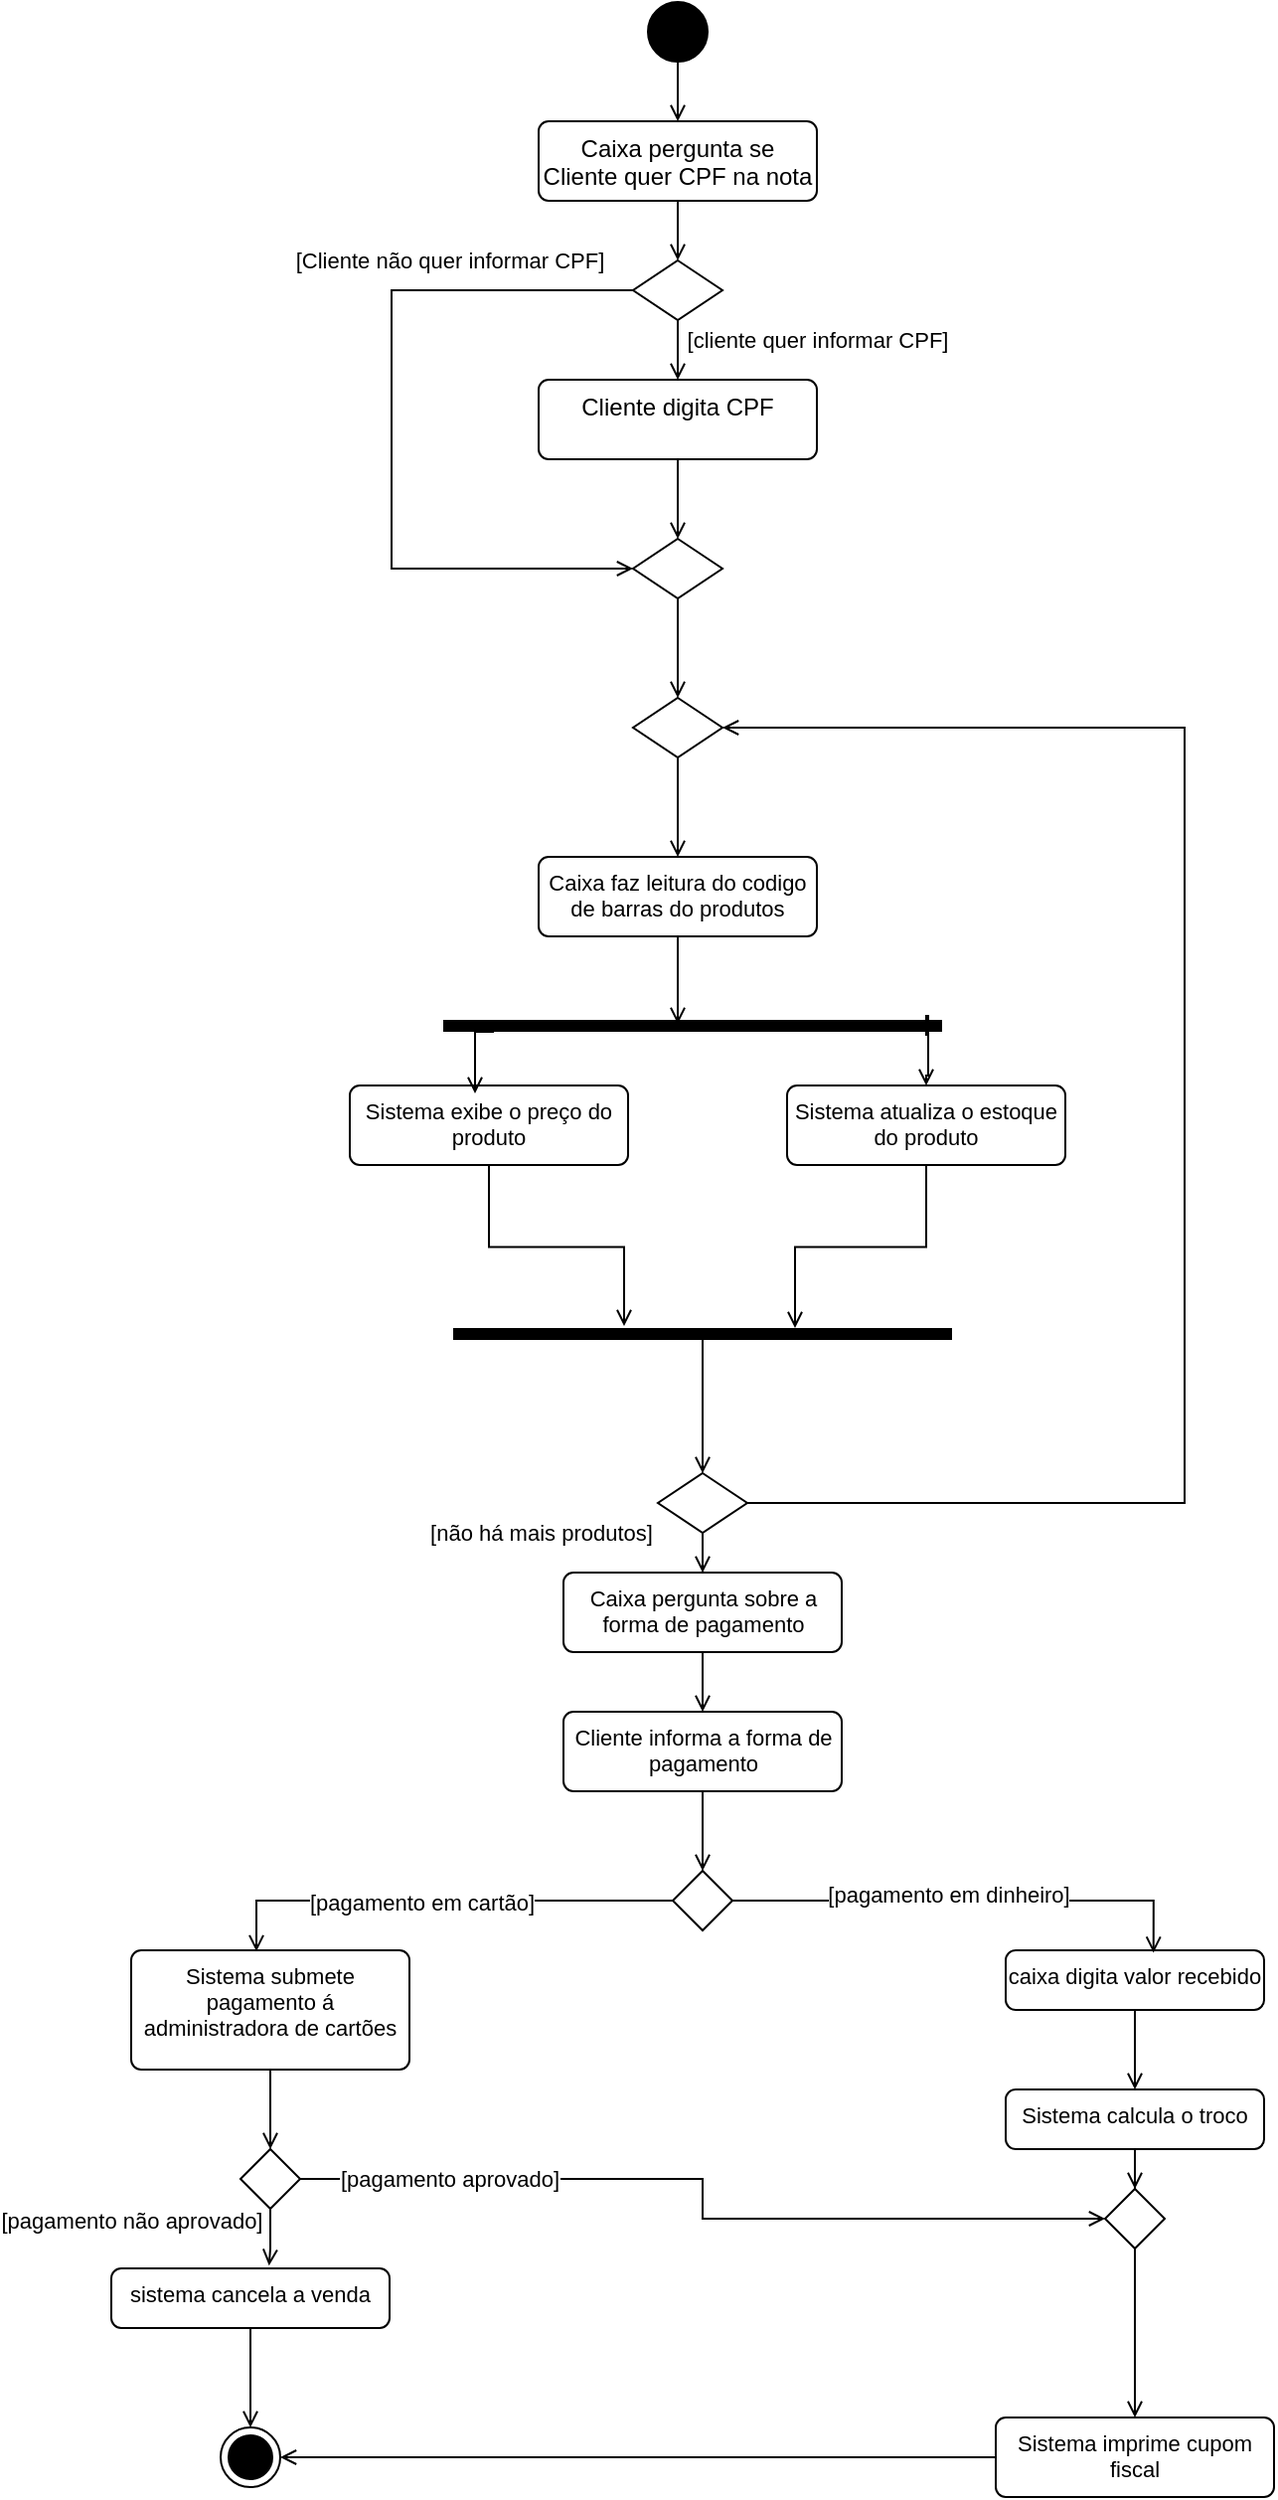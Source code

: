 <mxfile version="27.0.6">
  <diagram name="Página-1" id="S6ZorTpsyPrc2-9urVvb">
    <mxGraphModel dx="739" dy="634" grid="1" gridSize="10" guides="1" tooltips="1" connect="1" arrows="1" fold="1" page="1" pageScale="1" pageWidth="827" pageHeight="1169" math="0" shadow="0">
      <root>
        <mxCell id="0" />
        <mxCell id="1" parent="0" />
        <mxCell id="OH_JTZmOgvnirMDcrv2M-3" style="edgeStyle=orthogonalEdgeStyle;rounded=0;orthogonalLoop=1;jettySize=auto;html=1;entryX=0.5;entryY=0;entryDx=0;entryDy=0;endArrow=open;endFill=0;" edge="1" parent="1" source="OH_JTZmOgvnirMDcrv2M-1" target="OH_JTZmOgvnirMDcrv2M-2">
          <mxGeometry relative="1" as="geometry" />
        </mxCell>
        <mxCell id="OH_JTZmOgvnirMDcrv2M-1" value="" style="ellipse;fillColor=strokeColor;html=1;" vertex="1" parent="1">
          <mxGeometry x="370" width="30" height="30" as="geometry" />
        </mxCell>
        <mxCell id="OH_JTZmOgvnirMDcrv2M-6" style="edgeStyle=orthogonalEdgeStyle;shape=connector;rounded=0;orthogonalLoop=1;jettySize=auto;html=1;strokeColor=default;align=center;verticalAlign=middle;fontFamily=Helvetica;fontSize=11;fontColor=default;labelBackgroundColor=default;endArrow=open;endFill=0;" edge="1" parent="1" source="OH_JTZmOgvnirMDcrv2M-2" target="OH_JTZmOgvnirMDcrv2M-4">
          <mxGeometry relative="1" as="geometry" />
        </mxCell>
        <mxCell id="OH_JTZmOgvnirMDcrv2M-2" value="Caixa pergunta se Cliente quer CPF na nota" style="html=1;align=center;verticalAlign=top;rounded=1;absoluteArcSize=1;arcSize=10;dashed=0;whiteSpace=wrap;" vertex="1" parent="1">
          <mxGeometry x="315" y="60" width="140" height="40" as="geometry" />
        </mxCell>
        <mxCell id="OH_JTZmOgvnirMDcrv2M-9" style="edgeStyle=orthogonalEdgeStyle;shape=connector;rounded=0;orthogonalLoop=1;jettySize=auto;html=1;strokeColor=default;align=center;verticalAlign=middle;fontFamily=Helvetica;fontSize=11;fontColor=default;labelBackgroundColor=default;endArrow=open;endFill=0;" edge="1" parent="1" source="OH_JTZmOgvnirMDcrv2M-4" target="OH_JTZmOgvnirMDcrv2M-7">
          <mxGeometry relative="1" as="geometry" />
        </mxCell>
        <mxCell id="OH_JTZmOgvnirMDcrv2M-10" value="[cliente quer informar CPF]" style="edgeLabel;html=1;align=center;verticalAlign=middle;resizable=0;points=[];fontFamily=Helvetica;fontSize=11;fontColor=default;labelBackgroundColor=default;" vertex="1" connectable="0" parent="OH_JTZmOgvnirMDcrv2M-9">
          <mxGeometry x="-0.76" y="-1" relative="1" as="geometry">
            <mxPoint x="71" y="4" as="offset" />
          </mxGeometry>
        </mxCell>
        <mxCell id="OH_JTZmOgvnirMDcrv2M-11" style="edgeStyle=orthogonalEdgeStyle;shape=connector;rounded=0;orthogonalLoop=1;jettySize=auto;html=1;strokeColor=default;align=center;verticalAlign=middle;fontFamily=Helvetica;fontSize=11;fontColor=default;labelBackgroundColor=default;endArrow=open;endFill=0;entryX=0;entryY=0.5;entryDx=0;entryDy=0;" edge="1" parent="1" source="OH_JTZmOgvnirMDcrv2M-4" target="OH_JTZmOgvnirMDcrv2M-12">
          <mxGeometry relative="1" as="geometry">
            <mxPoint x="330" y="280" as="targetPoint" />
            <Array as="points">
              <mxPoint x="241" y="145" />
              <mxPoint x="241" y="285" />
            </Array>
          </mxGeometry>
        </mxCell>
        <mxCell id="OH_JTZmOgvnirMDcrv2M-14" value="[Cliente não quer informar CPF]" style="edgeLabel;html=1;align=center;verticalAlign=middle;resizable=0;points=[];fontFamily=Helvetica;fontSize=11;fontColor=default;labelBackgroundColor=default;" vertex="1" connectable="0" parent="OH_JTZmOgvnirMDcrv2M-11">
          <mxGeometry x="-0.679" y="-3" relative="1" as="geometry">
            <mxPoint x="-31" y="-12" as="offset" />
          </mxGeometry>
        </mxCell>
        <mxCell id="OH_JTZmOgvnirMDcrv2M-4" value="" style="rhombus;fontFamily=Helvetica;fontSize=11;fontColor=default;labelBackgroundColor=default;" vertex="1" parent="1">
          <mxGeometry x="362.5" y="130" width="45" height="30" as="geometry" />
        </mxCell>
        <mxCell id="OH_JTZmOgvnirMDcrv2M-13" style="edgeStyle=orthogonalEdgeStyle;shape=connector;rounded=0;orthogonalLoop=1;jettySize=auto;html=1;entryX=0.5;entryY=0;entryDx=0;entryDy=0;strokeColor=default;align=center;verticalAlign=middle;fontFamily=Helvetica;fontSize=11;fontColor=default;labelBackgroundColor=default;endArrow=open;endFill=0;" edge="1" parent="1" source="OH_JTZmOgvnirMDcrv2M-7" target="OH_JTZmOgvnirMDcrv2M-12">
          <mxGeometry relative="1" as="geometry" />
        </mxCell>
        <mxCell id="OH_JTZmOgvnirMDcrv2M-7" value="Cliente digita CPF" style="html=1;align=center;verticalAlign=top;rounded=1;absoluteArcSize=1;arcSize=10;dashed=0;whiteSpace=wrap;" vertex="1" parent="1">
          <mxGeometry x="315" y="190" width="140" height="40" as="geometry" />
        </mxCell>
        <mxCell id="OH_JTZmOgvnirMDcrv2M-17" style="edgeStyle=orthogonalEdgeStyle;shape=connector;rounded=0;orthogonalLoop=1;jettySize=auto;html=1;entryX=0.5;entryY=0;entryDx=0;entryDy=0;strokeColor=default;align=center;verticalAlign=middle;fontFamily=Helvetica;fontSize=11;fontColor=default;labelBackgroundColor=default;endArrow=open;endFill=0;" edge="1" parent="1" source="OH_JTZmOgvnirMDcrv2M-12" target="OH_JTZmOgvnirMDcrv2M-15">
          <mxGeometry relative="1" as="geometry" />
        </mxCell>
        <mxCell id="OH_JTZmOgvnirMDcrv2M-12" value="" style="rhombus;fontFamily=Helvetica;fontSize=11;fontColor=default;labelBackgroundColor=default;" vertex="1" parent="1">
          <mxGeometry x="362.5" y="270" width="45" height="30" as="geometry" />
        </mxCell>
        <mxCell id="OH_JTZmOgvnirMDcrv2M-18" style="edgeStyle=orthogonalEdgeStyle;shape=connector;rounded=0;orthogonalLoop=1;jettySize=auto;html=1;entryX=0.5;entryY=0;entryDx=0;entryDy=0;strokeColor=default;align=center;verticalAlign=middle;fontFamily=Helvetica;fontSize=11;fontColor=default;labelBackgroundColor=default;endArrow=open;endFill=0;" edge="1" parent="1" source="OH_JTZmOgvnirMDcrv2M-15" target="OH_JTZmOgvnirMDcrv2M-16">
          <mxGeometry relative="1" as="geometry" />
        </mxCell>
        <mxCell id="OH_JTZmOgvnirMDcrv2M-15" value="" style="rhombus;fontFamily=Helvetica;fontSize=11;fontColor=default;labelBackgroundColor=default;" vertex="1" parent="1">
          <mxGeometry x="362.5" y="350" width="45" height="30" as="geometry" />
        </mxCell>
        <mxCell id="OH_JTZmOgvnirMDcrv2M-16" value="Caixa faz leitura do codigo de barras do produtos" style="html=1;align=center;verticalAlign=top;rounded=1;absoluteArcSize=1;arcSize=10;dashed=0;whiteSpace=wrap;fontFamily=Helvetica;fontSize=11;fontColor=default;labelBackgroundColor=default;" vertex="1" parent="1">
          <mxGeometry x="315" y="430" width="140" height="40" as="geometry" />
        </mxCell>
        <mxCell id="OH_JTZmOgvnirMDcrv2M-25" style="edgeStyle=orthogonalEdgeStyle;shape=connector;rounded=0;orthogonalLoop=1;jettySize=auto;html=1;strokeColor=default;align=center;verticalAlign=middle;fontFamily=Helvetica;fontSize=11;fontColor=default;labelBackgroundColor=default;endArrow=open;endFill=0;" edge="1" parent="1" target="OH_JTZmOgvnirMDcrv2M-24">
          <mxGeometry relative="1" as="geometry">
            <mxPoint x="510" y="520" as="sourcePoint" />
            <Array as="points">
              <mxPoint x="510" y="510" />
              <mxPoint x="511" y="510" />
              <mxPoint x="511" y="540" />
              <mxPoint x="510" y="540" />
            </Array>
          </mxGeometry>
        </mxCell>
        <mxCell id="OH_JTZmOgvnirMDcrv2M-21" value="" style="html=1;points=[];perimeter=orthogonalPerimeter;fillColor=strokeColor;fontFamily=Helvetica;fontSize=11;fontColor=default;labelBackgroundColor=default;rotation=90;" vertex="1" parent="1">
          <mxGeometry x="390" y="390" width="5" height="250" as="geometry" />
        </mxCell>
        <mxCell id="OH_JTZmOgvnirMDcrv2M-22" value="Sistema exibe o preço do produto" style="html=1;align=center;verticalAlign=top;rounded=1;absoluteArcSize=1;arcSize=10;dashed=0;whiteSpace=wrap;fontFamily=Helvetica;fontSize=11;fontColor=default;labelBackgroundColor=default;" vertex="1" parent="1">
          <mxGeometry x="220" y="545" width="140" height="40" as="geometry" />
        </mxCell>
        <mxCell id="OH_JTZmOgvnirMDcrv2M-23" style="edgeStyle=orthogonalEdgeStyle;shape=connector;rounded=0;orthogonalLoop=1;jettySize=auto;html=1;entryX=0.45;entryY=0.1;entryDx=0;entryDy=0;entryPerimeter=0;strokeColor=default;align=center;verticalAlign=middle;fontFamily=Helvetica;fontSize=11;fontColor=default;labelBackgroundColor=default;endArrow=open;endFill=0;exitX=1.1;exitY=0.9;exitDx=0;exitDy=0;exitPerimeter=0;" edge="1" parent="1" source="OH_JTZmOgvnirMDcrv2M-21" target="OH_JTZmOgvnirMDcrv2M-22">
          <mxGeometry relative="1" as="geometry" />
        </mxCell>
        <mxCell id="OH_JTZmOgvnirMDcrv2M-24" value="Sistema atualiza o estoque do produto" style="html=1;align=center;verticalAlign=top;rounded=1;absoluteArcSize=1;arcSize=10;dashed=0;whiteSpace=wrap;fontFamily=Helvetica;fontSize=11;fontColor=default;labelBackgroundColor=default;" vertex="1" parent="1">
          <mxGeometry x="440" y="545" width="140" height="40" as="geometry" />
        </mxCell>
        <mxCell id="OH_JTZmOgvnirMDcrv2M-28" style="edgeStyle=orthogonalEdgeStyle;shape=connector;rounded=0;orthogonalLoop=1;jettySize=auto;html=1;entryX=0.3;entryY=0.53;entryDx=0;entryDy=0;entryPerimeter=0;strokeColor=default;align=center;verticalAlign=middle;fontFamily=Helvetica;fontSize=11;fontColor=default;labelBackgroundColor=default;endArrow=open;endFill=0;" edge="1" parent="1" source="OH_JTZmOgvnirMDcrv2M-16" target="OH_JTZmOgvnirMDcrv2M-21">
          <mxGeometry relative="1" as="geometry" />
        </mxCell>
        <mxCell id="OH_JTZmOgvnirMDcrv2M-34" style="edgeStyle=orthogonalEdgeStyle;shape=connector;rounded=0;orthogonalLoop=1;jettySize=auto;html=1;entryX=0.5;entryY=0;entryDx=0;entryDy=0;strokeColor=default;align=center;verticalAlign=middle;fontFamily=Helvetica;fontSize=11;fontColor=default;labelBackgroundColor=default;endArrow=open;endFill=0;" edge="1" parent="1" source="OH_JTZmOgvnirMDcrv2M-29" target="OH_JTZmOgvnirMDcrv2M-32">
          <mxGeometry relative="1" as="geometry" />
        </mxCell>
        <mxCell id="OH_JTZmOgvnirMDcrv2M-29" value="" style="html=1;points=[];perimeter=orthogonalPerimeter;fillColor=strokeColor;fontFamily=Helvetica;fontSize=11;fontColor=default;labelBackgroundColor=default;rotation=90;" vertex="1" parent="1">
          <mxGeometry x="395" y="545" width="5" height="250" as="geometry" />
        </mxCell>
        <mxCell id="OH_JTZmOgvnirMDcrv2M-30" style="edgeStyle=orthogonalEdgeStyle;shape=connector;rounded=0;orthogonalLoop=1;jettySize=auto;html=1;entryX=-0.1;entryY=0.314;entryDx=0;entryDy=0;entryPerimeter=0;strokeColor=default;align=center;verticalAlign=middle;fontFamily=Helvetica;fontSize=11;fontColor=default;labelBackgroundColor=default;endArrow=open;endFill=0;" edge="1" parent="1" source="OH_JTZmOgvnirMDcrv2M-24" target="OH_JTZmOgvnirMDcrv2M-29">
          <mxGeometry relative="1" as="geometry" />
        </mxCell>
        <mxCell id="OH_JTZmOgvnirMDcrv2M-31" style="edgeStyle=orthogonalEdgeStyle;shape=connector;rounded=0;orthogonalLoop=1;jettySize=auto;html=1;entryX=-0.3;entryY=0.658;entryDx=0;entryDy=0;entryPerimeter=0;strokeColor=default;align=center;verticalAlign=middle;fontFamily=Helvetica;fontSize=11;fontColor=default;labelBackgroundColor=default;endArrow=open;endFill=0;" edge="1" parent="1" source="OH_JTZmOgvnirMDcrv2M-22" target="OH_JTZmOgvnirMDcrv2M-29">
          <mxGeometry relative="1" as="geometry" />
        </mxCell>
        <mxCell id="OH_JTZmOgvnirMDcrv2M-35" style="edgeStyle=orthogonalEdgeStyle;shape=connector;rounded=0;orthogonalLoop=1;jettySize=auto;html=1;entryX=1;entryY=0.5;entryDx=0;entryDy=0;strokeColor=default;align=center;verticalAlign=middle;fontFamily=Helvetica;fontSize=11;fontColor=default;labelBackgroundColor=default;endArrow=open;endFill=0;" edge="1" parent="1" source="OH_JTZmOgvnirMDcrv2M-32" target="OH_JTZmOgvnirMDcrv2M-15">
          <mxGeometry relative="1" as="geometry">
            <Array as="points">
              <mxPoint x="640" y="755" />
              <mxPoint x="640" y="365" />
            </Array>
          </mxGeometry>
        </mxCell>
        <mxCell id="OH_JTZmOgvnirMDcrv2M-37" value="" style="edgeStyle=orthogonalEdgeStyle;shape=connector;rounded=0;orthogonalLoop=1;jettySize=auto;html=1;strokeColor=default;align=center;verticalAlign=middle;fontFamily=Helvetica;fontSize=11;fontColor=default;labelBackgroundColor=default;endArrow=open;endFill=0;" edge="1" parent="1" source="OH_JTZmOgvnirMDcrv2M-32" target="OH_JTZmOgvnirMDcrv2M-36">
          <mxGeometry relative="1" as="geometry" />
        </mxCell>
        <mxCell id="OH_JTZmOgvnirMDcrv2M-38" value="[não há mais produtos]" style="edgeLabel;html=1;align=center;verticalAlign=middle;resizable=0;points=[];fontFamily=Helvetica;fontSize=11;fontColor=default;labelBackgroundColor=default;" vertex="1" connectable="0" parent="OH_JTZmOgvnirMDcrv2M-37">
          <mxGeometry x="0.567" relative="1" as="geometry">
            <mxPoint x="-82" y="-7" as="offset" />
          </mxGeometry>
        </mxCell>
        <mxCell id="OH_JTZmOgvnirMDcrv2M-32" value="" style="rhombus;fontFamily=Helvetica;fontSize=11;fontColor=default;labelBackgroundColor=default;" vertex="1" parent="1">
          <mxGeometry x="375" y="740" width="45" height="30" as="geometry" />
        </mxCell>
        <mxCell id="OH_JTZmOgvnirMDcrv2M-40" style="edgeStyle=orthogonalEdgeStyle;shape=connector;rounded=0;orthogonalLoop=1;jettySize=auto;html=1;exitX=0.5;exitY=1;exitDx=0;exitDy=0;entryX=0.5;entryY=0;entryDx=0;entryDy=0;strokeColor=default;align=center;verticalAlign=middle;fontFamily=Helvetica;fontSize=11;fontColor=default;labelBackgroundColor=default;endArrow=open;endFill=0;" edge="1" parent="1" source="OH_JTZmOgvnirMDcrv2M-36" target="OH_JTZmOgvnirMDcrv2M-39">
          <mxGeometry relative="1" as="geometry" />
        </mxCell>
        <mxCell id="OH_JTZmOgvnirMDcrv2M-36" value="Caixa pergunta sobre a forma de pagamento" style="html=1;align=center;verticalAlign=top;rounded=1;absoluteArcSize=1;arcSize=10;dashed=0;whiteSpace=wrap;fontFamily=Helvetica;fontSize=11;fontColor=default;labelBackgroundColor=default;" vertex="1" parent="1">
          <mxGeometry x="327.5" y="790" width="140" height="40" as="geometry" />
        </mxCell>
        <mxCell id="OH_JTZmOgvnirMDcrv2M-46" style="edgeStyle=orthogonalEdgeStyle;shape=connector;rounded=0;orthogonalLoop=1;jettySize=auto;html=1;entryX=0.5;entryY=0;entryDx=0;entryDy=0;strokeColor=default;align=center;verticalAlign=middle;fontFamily=Helvetica;fontSize=11;fontColor=default;labelBackgroundColor=default;endArrow=open;endFill=0;" edge="1" parent="1" source="OH_JTZmOgvnirMDcrv2M-39" target="OH_JTZmOgvnirMDcrv2M-41">
          <mxGeometry relative="1" as="geometry" />
        </mxCell>
        <mxCell id="OH_JTZmOgvnirMDcrv2M-39" value="Cliente informa a forma de pagamento" style="html=1;align=center;verticalAlign=top;rounded=1;absoluteArcSize=1;arcSize=10;dashed=0;whiteSpace=wrap;fontFamily=Helvetica;fontSize=11;fontColor=default;labelBackgroundColor=default;" vertex="1" parent="1">
          <mxGeometry x="327.5" y="860" width="140" height="40" as="geometry" />
        </mxCell>
        <mxCell id="OH_JTZmOgvnirMDcrv2M-41" value="" style="rhombus;fontFamily=Helvetica;fontSize=11;fontColor=default;labelBackgroundColor=default;fontStyle=1" vertex="1" parent="1">
          <mxGeometry x="382.5" y="940" width="30" height="30" as="geometry" />
        </mxCell>
        <mxCell id="OH_JTZmOgvnirMDcrv2M-49" value="caixa digita valor recebido" style="html=1;align=center;verticalAlign=top;rounded=1;absoluteArcSize=1;arcSize=10;dashed=0;whiteSpace=wrap;fontFamily=Helvetica;fontSize=11;fontColor=default;labelBackgroundColor=default;" vertex="1" parent="1">
          <mxGeometry x="550" y="980" width="130" height="30" as="geometry" />
        </mxCell>
        <mxCell id="OH_JTZmOgvnirMDcrv2M-420" style="edgeStyle=orthogonalEdgeStyle;shape=connector;rounded=0;orthogonalLoop=1;jettySize=auto;html=1;entryX=0.5;entryY=0;entryDx=0;entryDy=0;strokeColor=default;align=center;verticalAlign=middle;fontFamily=Helvetica;fontSize=11;fontColor=default;labelBackgroundColor=default;endArrow=open;endFill=0;" edge="1" parent="1" source="OH_JTZmOgvnirMDcrv2M-50" target="OH_JTZmOgvnirMDcrv2M-419">
          <mxGeometry relative="1" as="geometry" />
        </mxCell>
        <mxCell id="OH_JTZmOgvnirMDcrv2M-50" value="Sistema submete pagamento á administradora de cartões" style="html=1;align=center;verticalAlign=top;rounded=1;absoluteArcSize=1;arcSize=10;dashed=0;whiteSpace=wrap;fontFamily=Helvetica;fontSize=11;fontColor=default;labelBackgroundColor=default;" vertex="1" parent="1">
          <mxGeometry x="110" y="980" width="140" height="60" as="geometry" />
        </mxCell>
        <mxCell id="OH_JTZmOgvnirMDcrv2M-51" style="edgeStyle=orthogonalEdgeStyle;shape=connector;rounded=0;orthogonalLoop=1;jettySize=auto;html=1;entryX=0.572;entryY=0.043;entryDx=0;entryDy=0;entryPerimeter=0;strokeColor=default;align=center;verticalAlign=middle;fontFamily=Helvetica;fontSize=11;fontColor=default;labelBackgroundColor=default;endArrow=open;endFill=0;" edge="1" parent="1" source="OH_JTZmOgvnirMDcrv2M-41" target="OH_JTZmOgvnirMDcrv2M-49">
          <mxGeometry relative="1" as="geometry" />
        </mxCell>
        <mxCell id="OH_JTZmOgvnirMDcrv2M-53" value="[pagamento em dinheiro]" style="edgeLabel;html=1;align=center;verticalAlign=middle;resizable=0;points=[];fontFamily=Helvetica;fontSize=11;fontColor=default;labelBackgroundColor=default;" vertex="1" connectable="0" parent="OH_JTZmOgvnirMDcrv2M-51">
          <mxGeometry x="-0.095" y="3" relative="1" as="geometry">
            <mxPoint as="offset" />
          </mxGeometry>
        </mxCell>
        <mxCell id="OH_JTZmOgvnirMDcrv2M-52" style="edgeStyle=orthogonalEdgeStyle;shape=connector;rounded=0;orthogonalLoop=1;jettySize=auto;html=1;entryX=0.45;entryY=0.009;entryDx=0;entryDy=0;entryPerimeter=0;strokeColor=default;align=center;verticalAlign=middle;fontFamily=Helvetica;fontSize=11;fontColor=default;labelBackgroundColor=default;endArrow=open;endFill=0;" edge="1" parent="1" source="OH_JTZmOgvnirMDcrv2M-41" target="OH_JTZmOgvnirMDcrv2M-50">
          <mxGeometry relative="1" as="geometry" />
        </mxCell>
        <mxCell id="OH_JTZmOgvnirMDcrv2M-54" value="[pagamento em cartão]" style="edgeLabel;html=1;align=center;verticalAlign=middle;resizable=0;points=[];fontFamily=Helvetica;fontSize=11;fontColor=default;labelBackgroundColor=default;" vertex="1" connectable="0" parent="OH_JTZmOgvnirMDcrv2M-52">
          <mxGeometry x="0.077" y="1" relative="1" as="geometry">
            <mxPoint as="offset" />
          </mxGeometry>
        </mxCell>
        <mxCell id="OH_JTZmOgvnirMDcrv2M-422" style="edgeStyle=orthogonalEdgeStyle;shape=connector;rounded=0;orthogonalLoop=1;jettySize=auto;html=1;strokeColor=default;align=center;verticalAlign=middle;fontFamily=Helvetica;fontSize=11;fontColor=default;labelBackgroundColor=default;endArrow=open;endFill=0;" edge="1" parent="1" source="OH_JTZmOgvnirMDcrv2M-417" target="OH_JTZmOgvnirMDcrv2M-421">
          <mxGeometry relative="1" as="geometry" />
        </mxCell>
        <mxCell id="OH_JTZmOgvnirMDcrv2M-417" value="Sistema calcula o troco" style="html=1;align=center;verticalAlign=top;rounded=1;absoluteArcSize=1;arcSize=10;dashed=0;whiteSpace=wrap;fontFamily=Helvetica;fontSize=11;fontColor=default;labelBackgroundColor=default;" vertex="1" parent="1">
          <mxGeometry x="550" y="1050" width="130" height="30" as="geometry" />
        </mxCell>
        <mxCell id="OH_JTZmOgvnirMDcrv2M-418" style="edgeStyle=orthogonalEdgeStyle;shape=connector;rounded=0;orthogonalLoop=1;jettySize=auto;html=1;entryX=0.5;entryY=0;entryDx=0;entryDy=0;strokeColor=default;align=center;verticalAlign=middle;fontFamily=Helvetica;fontSize=11;fontColor=default;labelBackgroundColor=default;endArrow=open;endFill=0;" edge="1" parent="1" source="OH_JTZmOgvnirMDcrv2M-49" target="OH_JTZmOgvnirMDcrv2M-417">
          <mxGeometry relative="1" as="geometry" />
        </mxCell>
        <mxCell id="OH_JTZmOgvnirMDcrv2M-423" style="edgeStyle=orthogonalEdgeStyle;shape=connector;rounded=0;orthogonalLoop=1;jettySize=auto;html=1;entryX=0;entryY=0.5;entryDx=0;entryDy=0;strokeColor=default;align=center;verticalAlign=middle;fontFamily=Helvetica;fontSize=11;fontColor=default;labelBackgroundColor=default;endArrow=open;endFill=0;" edge="1" parent="1" source="OH_JTZmOgvnirMDcrv2M-419" target="OH_JTZmOgvnirMDcrv2M-421">
          <mxGeometry relative="1" as="geometry" />
        </mxCell>
        <mxCell id="OH_JTZmOgvnirMDcrv2M-424" value="[pagamento aprovado]" style="edgeLabel;html=1;align=center;verticalAlign=middle;resizable=0;points=[];fontFamily=Helvetica;fontSize=11;fontColor=default;labelBackgroundColor=default;" vertex="1" connectable="0" parent="OH_JTZmOgvnirMDcrv2M-423">
          <mxGeometry x="-0.855" relative="1" as="geometry">
            <mxPoint x="44" as="offset" />
          </mxGeometry>
        </mxCell>
        <mxCell id="OH_JTZmOgvnirMDcrv2M-419" value="" style="rhombus;fontFamily=Helvetica;fontSize=11;fontColor=default;labelBackgroundColor=default;" vertex="1" parent="1">
          <mxGeometry x="165" y="1080" width="30" height="30" as="geometry" />
        </mxCell>
        <mxCell id="OH_JTZmOgvnirMDcrv2M-429" style="edgeStyle=orthogonalEdgeStyle;shape=connector;rounded=0;orthogonalLoop=1;jettySize=auto;html=1;entryX=0.5;entryY=0;entryDx=0;entryDy=0;strokeColor=default;align=center;verticalAlign=middle;fontFamily=Helvetica;fontSize=11;fontColor=default;labelBackgroundColor=default;endArrow=open;endFill=0;" edge="1" parent="1" source="OH_JTZmOgvnirMDcrv2M-421" target="OH_JTZmOgvnirMDcrv2M-428">
          <mxGeometry relative="1" as="geometry" />
        </mxCell>
        <mxCell id="OH_JTZmOgvnirMDcrv2M-421" value="" style="rhombus;fontFamily=Helvetica;fontSize=11;fontColor=default;labelBackgroundColor=default;" vertex="1" parent="1">
          <mxGeometry x="600" y="1100" width="30" height="30" as="geometry" />
        </mxCell>
        <mxCell id="OH_JTZmOgvnirMDcrv2M-435" style="edgeStyle=orthogonalEdgeStyle;shape=connector;rounded=0;orthogonalLoop=1;jettySize=auto;html=1;entryX=0.5;entryY=0;entryDx=0;entryDy=0;strokeColor=default;align=center;verticalAlign=middle;fontFamily=Helvetica;fontSize=11;fontColor=default;labelBackgroundColor=default;endArrow=open;endFill=0;" edge="1" parent="1" source="OH_JTZmOgvnirMDcrv2M-425" target="OH_JTZmOgvnirMDcrv2M-432">
          <mxGeometry relative="1" as="geometry" />
        </mxCell>
        <mxCell id="OH_JTZmOgvnirMDcrv2M-425" value="sistema cancela a venda" style="html=1;align=center;verticalAlign=top;rounded=1;absoluteArcSize=1;arcSize=10;dashed=0;whiteSpace=wrap;fontFamily=Helvetica;fontSize=11;fontColor=default;labelBackgroundColor=default;" vertex="1" parent="1">
          <mxGeometry x="100" y="1140" width="140" height="30" as="geometry" />
        </mxCell>
        <mxCell id="OH_JTZmOgvnirMDcrv2M-426" style="edgeStyle=orthogonalEdgeStyle;shape=connector;rounded=0;orthogonalLoop=1;jettySize=auto;html=1;entryX=0.567;entryY=-0.047;entryDx=0;entryDy=0;entryPerimeter=0;strokeColor=default;align=center;verticalAlign=middle;fontFamily=Helvetica;fontSize=11;fontColor=default;labelBackgroundColor=default;endArrow=open;endFill=0;" edge="1" parent="1" source="OH_JTZmOgvnirMDcrv2M-419" target="OH_JTZmOgvnirMDcrv2M-425">
          <mxGeometry relative="1" as="geometry" />
        </mxCell>
        <mxCell id="OH_JTZmOgvnirMDcrv2M-427" value="[pagamento não aprovado]" style="edgeLabel;html=1;align=center;verticalAlign=middle;resizable=0;points=[];fontFamily=Helvetica;fontSize=11;fontColor=default;labelBackgroundColor=default;" vertex="1" connectable="0" parent="OH_JTZmOgvnirMDcrv2M-426">
          <mxGeometry x="0.037" y="-2" relative="1" as="geometry">
            <mxPoint x="-68" y="-9" as="offset" />
          </mxGeometry>
        </mxCell>
        <mxCell id="OH_JTZmOgvnirMDcrv2M-434" style="edgeStyle=orthogonalEdgeStyle;shape=connector;rounded=0;orthogonalLoop=1;jettySize=auto;html=1;entryX=1;entryY=0.5;entryDx=0;entryDy=0;strokeColor=default;align=center;verticalAlign=middle;fontFamily=Helvetica;fontSize=11;fontColor=default;labelBackgroundColor=default;endArrow=open;endFill=0;" edge="1" parent="1" source="OH_JTZmOgvnirMDcrv2M-428" target="OH_JTZmOgvnirMDcrv2M-432">
          <mxGeometry relative="1" as="geometry" />
        </mxCell>
        <mxCell id="OH_JTZmOgvnirMDcrv2M-428" value="Sistema imprime cupom fiscal" style="html=1;align=center;verticalAlign=top;rounded=1;absoluteArcSize=1;arcSize=10;dashed=0;whiteSpace=wrap;fontFamily=Helvetica;fontSize=11;fontColor=default;labelBackgroundColor=default;" vertex="1" parent="1">
          <mxGeometry x="545" y="1215" width="140" height="40" as="geometry" />
        </mxCell>
        <mxCell id="OH_JTZmOgvnirMDcrv2M-432" value="" style="ellipse;html=1;shape=endState;fillColor=strokeColor;fontFamily=Helvetica;fontSize=11;fontColor=default;labelBackgroundColor=default;" vertex="1" parent="1">
          <mxGeometry x="155" y="1220" width="30" height="30" as="geometry" />
        </mxCell>
      </root>
    </mxGraphModel>
  </diagram>
</mxfile>
